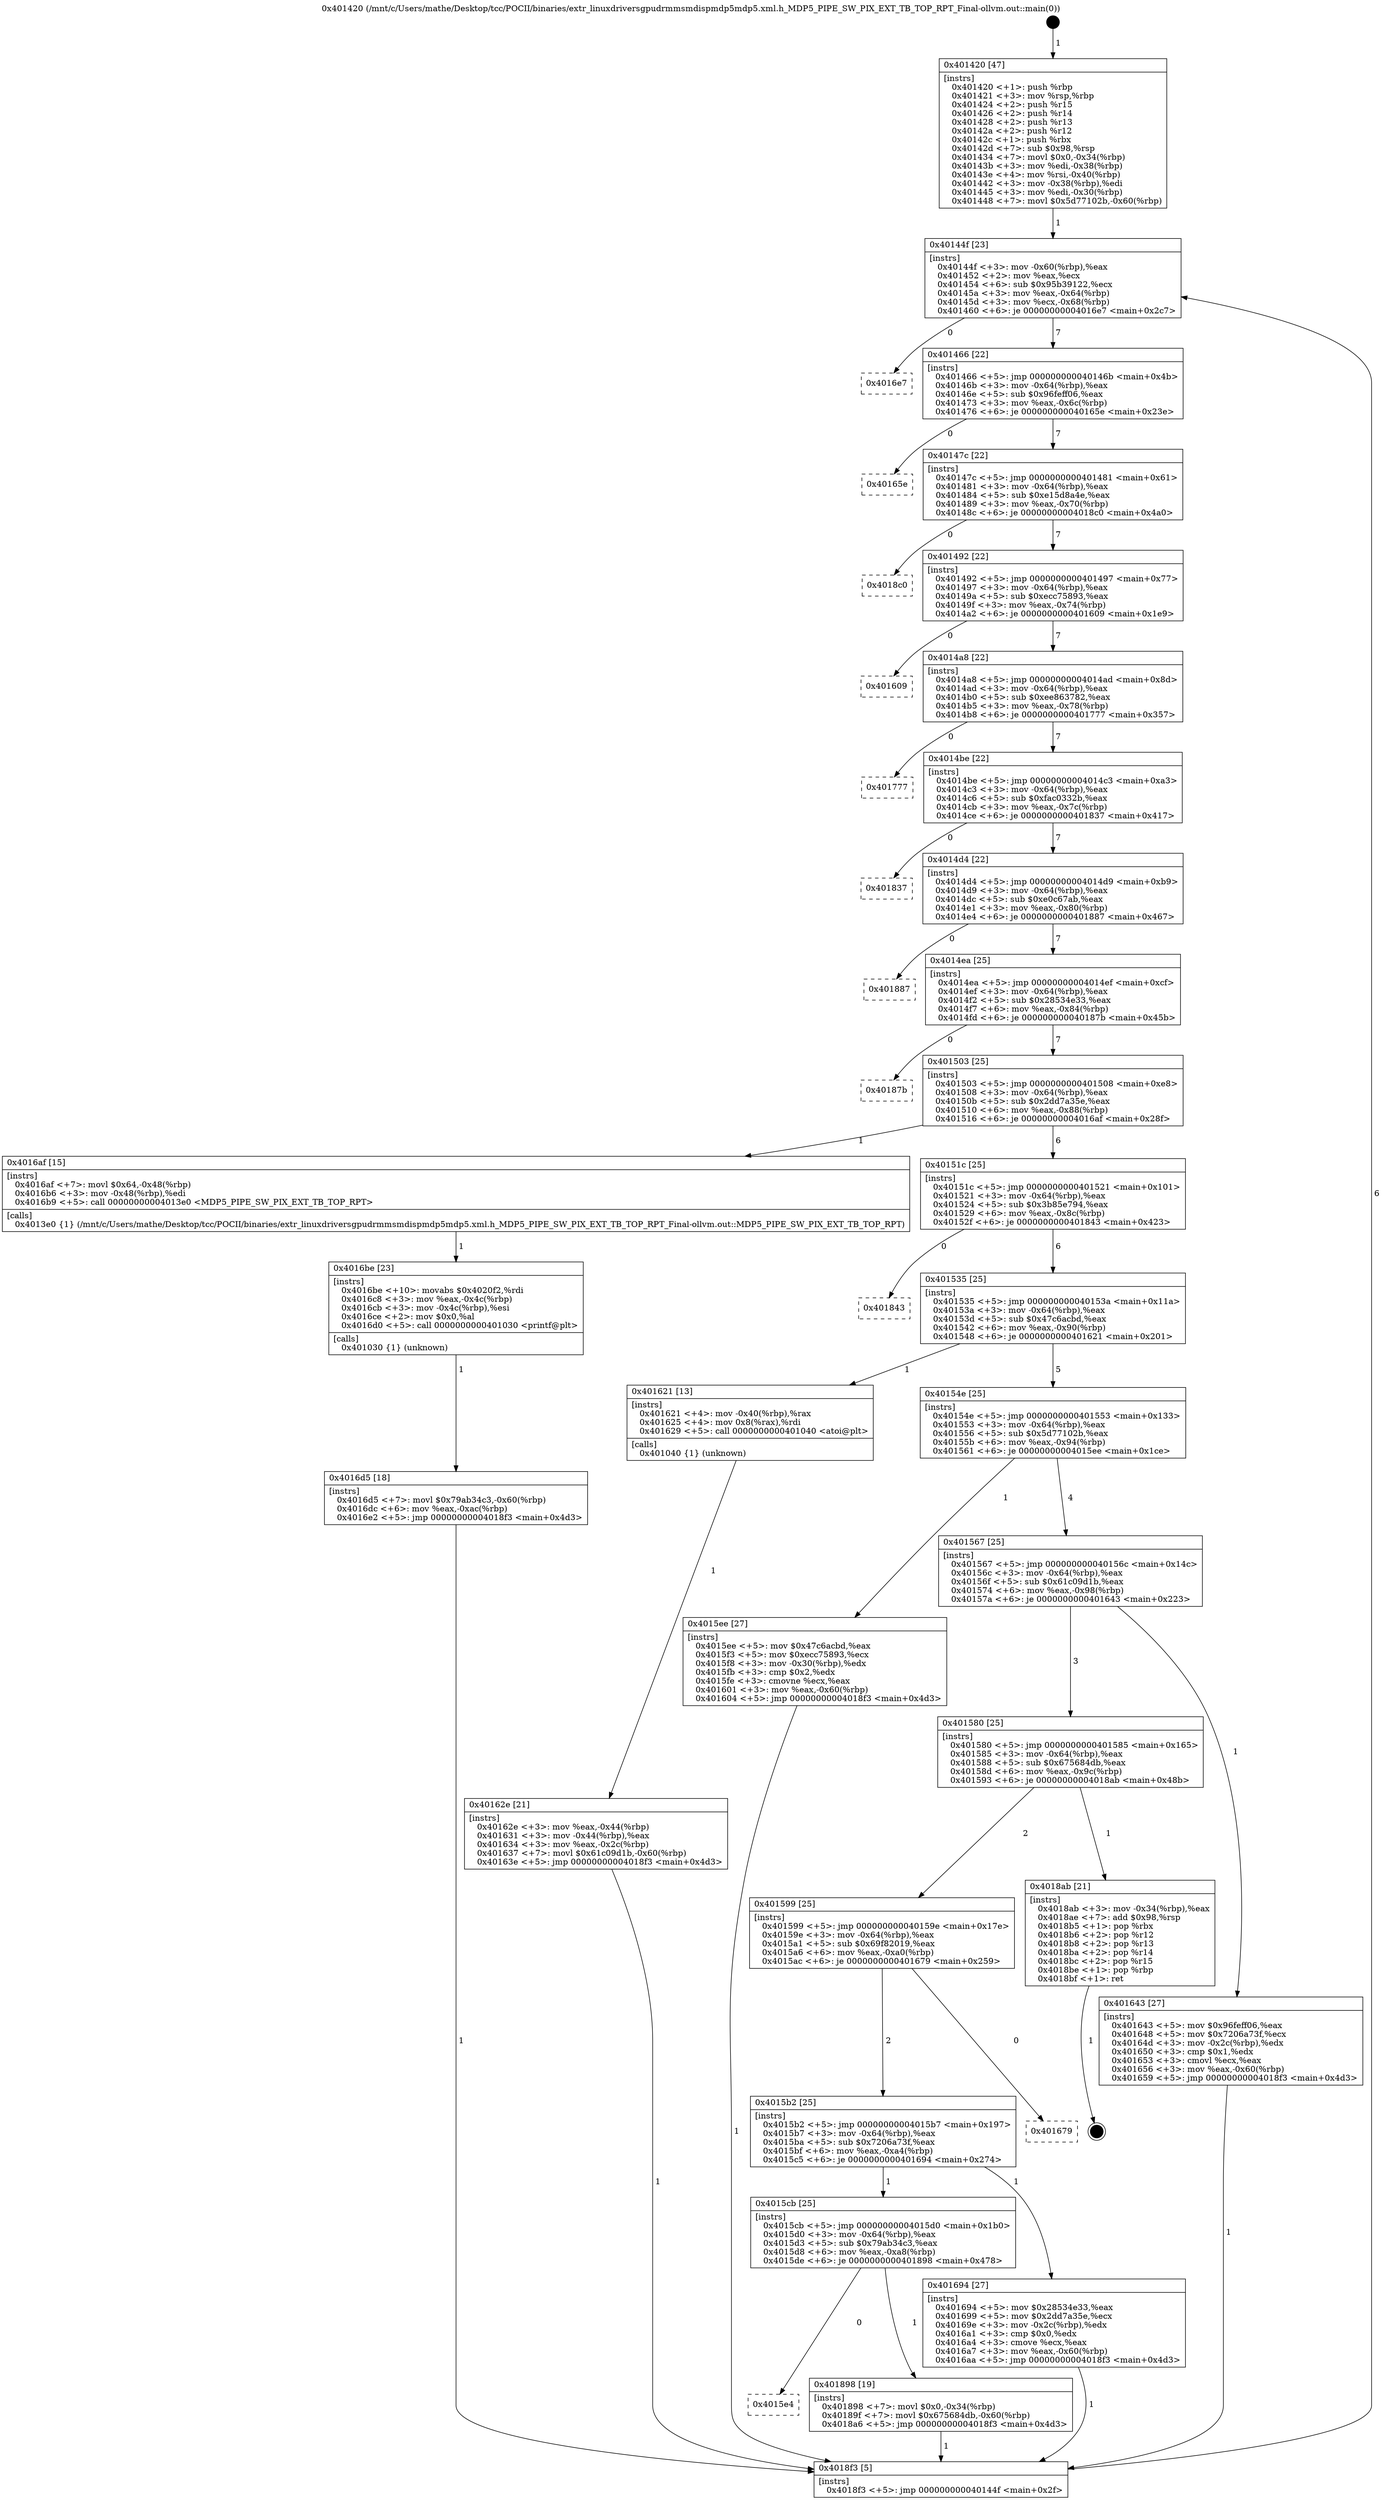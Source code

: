 digraph "0x401420" {
  label = "0x401420 (/mnt/c/Users/mathe/Desktop/tcc/POCII/binaries/extr_linuxdriversgpudrmmsmdispmdp5mdp5.xml.h_MDP5_PIPE_SW_PIX_EXT_TB_TOP_RPT_Final-ollvm.out::main(0))"
  labelloc = "t"
  node[shape=record]

  Entry [label="",width=0.3,height=0.3,shape=circle,fillcolor=black,style=filled]
  "0x40144f" [label="{
     0x40144f [23]\l
     | [instrs]\l
     &nbsp;&nbsp;0x40144f \<+3\>: mov -0x60(%rbp),%eax\l
     &nbsp;&nbsp;0x401452 \<+2\>: mov %eax,%ecx\l
     &nbsp;&nbsp;0x401454 \<+6\>: sub $0x95b39122,%ecx\l
     &nbsp;&nbsp;0x40145a \<+3\>: mov %eax,-0x64(%rbp)\l
     &nbsp;&nbsp;0x40145d \<+3\>: mov %ecx,-0x68(%rbp)\l
     &nbsp;&nbsp;0x401460 \<+6\>: je 00000000004016e7 \<main+0x2c7\>\l
  }"]
  "0x4016e7" [label="{
     0x4016e7\l
  }", style=dashed]
  "0x401466" [label="{
     0x401466 [22]\l
     | [instrs]\l
     &nbsp;&nbsp;0x401466 \<+5\>: jmp 000000000040146b \<main+0x4b\>\l
     &nbsp;&nbsp;0x40146b \<+3\>: mov -0x64(%rbp),%eax\l
     &nbsp;&nbsp;0x40146e \<+5\>: sub $0x96feff06,%eax\l
     &nbsp;&nbsp;0x401473 \<+3\>: mov %eax,-0x6c(%rbp)\l
     &nbsp;&nbsp;0x401476 \<+6\>: je 000000000040165e \<main+0x23e\>\l
  }"]
  Exit [label="",width=0.3,height=0.3,shape=circle,fillcolor=black,style=filled,peripheries=2]
  "0x40165e" [label="{
     0x40165e\l
  }", style=dashed]
  "0x40147c" [label="{
     0x40147c [22]\l
     | [instrs]\l
     &nbsp;&nbsp;0x40147c \<+5\>: jmp 0000000000401481 \<main+0x61\>\l
     &nbsp;&nbsp;0x401481 \<+3\>: mov -0x64(%rbp),%eax\l
     &nbsp;&nbsp;0x401484 \<+5\>: sub $0xe15d8a4e,%eax\l
     &nbsp;&nbsp;0x401489 \<+3\>: mov %eax,-0x70(%rbp)\l
     &nbsp;&nbsp;0x40148c \<+6\>: je 00000000004018c0 \<main+0x4a0\>\l
  }"]
  "0x4015e4" [label="{
     0x4015e4\l
  }", style=dashed]
  "0x4018c0" [label="{
     0x4018c0\l
  }", style=dashed]
  "0x401492" [label="{
     0x401492 [22]\l
     | [instrs]\l
     &nbsp;&nbsp;0x401492 \<+5\>: jmp 0000000000401497 \<main+0x77\>\l
     &nbsp;&nbsp;0x401497 \<+3\>: mov -0x64(%rbp),%eax\l
     &nbsp;&nbsp;0x40149a \<+5\>: sub $0xecc75893,%eax\l
     &nbsp;&nbsp;0x40149f \<+3\>: mov %eax,-0x74(%rbp)\l
     &nbsp;&nbsp;0x4014a2 \<+6\>: je 0000000000401609 \<main+0x1e9\>\l
  }"]
  "0x401898" [label="{
     0x401898 [19]\l
     | [instrs]\l
     &nbsp;&nbsp;0x401898 \<+7\>: movl $0x0,-0x34(%rbp)\l
     &nbsp;&nbsp;0x40189f \<+7\>: movl $0x675684db,-0x60(%rbp)\l
     &nbsp;&nbsp;0x4018a6 \<+5\>: jmp 00000000004018f3 \<main+0x4d3\>\l
  }"]
  "0x401609" [label="{
     0x401609\l
  }", style=dashed]
  "0x4014a8" [label="{
     0x4014a8 [22]\l
     | [instrs]\l
     &nbsp;&nbsp;0x4014a8 \<+5\>: jmp 00000000004014ad \<main+0x8d\>\l
     &nbsp;&nbsp;0x4014ad \<+3\>: mov -0x64(%rbp),%eax\l
     &nbsp;&nbsp;0x4014b0 \<+5\>: sub $0xee863782,%eax\l
     &nbsp;&nbsp;0x4014b5 \<+3\>: mov %eax,-0x78(%rbp)\l
     &nbsp;&nbsp;0x4014b8 \<+6\>: je 0000000000401777 \<main+0x357\>\l
  }"]
  "0x4016d5" [label="{
     0x4016d5 [18]\l
     | [instrs]\l
     &nbsp;&nbsp;0x4016d5 \<+7\>: movl $0x79ab34c3,-0x60(%rbp)\l
     &nbsp;&nbsp;0x4016dc \<+6\>: mov %eax,-0xac(%rbp)\l
     &nbsp;&nbsp;0x4016e2 \<+5\>: jmp 00000000004018f3 \<main+0x4d3\>\l
  }"]
  "0x401777" [label="{
     0x401777\l
  }", style=dashed]
  "0x4014be" [label="{
     0x4014be [22]\l
     | [instrs]\l
     &nbsp;&nbsp;0x4014be \<+5\>: jmp 00000000004014c3 \<main+0xa3\>\l
     &nbsp;&nbsp;0x4014c3 \<+3\>: mov -0x64(%rbp),%eax\l
     &nbsp;&nbsp;0x4014c6 \<+5\>: sub $0xfac0332b,%eax\l
     &nbsp;&nbsp;0x4014cb \<+3\>: mov %eax,-0x7c(%rbp)\l
     &nbsp;&nbsp;0x4014ce \<+6\>: je 0000000000401837 \<main+0x417\>\l
  }"]
  "0x4016be" [label="{
     0x4016be [23]\l
     | [instrs]\l
     &nbsp;&nbsp;0x4016be \<+10\>: movabs $0x4020f2,%rdi\l
     &nbsp;&nbsp;0x4016c8 \<+3\>: mov %eax,-0x4c(%rbp)\l
     &nbsp;&nbsp;0x4016cb \<+3\>: mov -0x4c(%rbp),%esi\l
     &nbsp;&nbsp;0x4016ce \<+2\>: mov $0x0,%al\l
     &nbsp;&nbsp;0x4016d0 \<+5\>: call 0000000000401030 \<printf@plt\>\l
     | [calls]\l
     &nbsp;&nbsp;0x401030 \{1\} (unknown)\l
  }"]
  "0x401837" [label="{
     0x401837\l
  }", style=dashed]
  "0x4014d4" [label="{
     0x4014d4 [22]\l
     | [instrs]\l
     &nbsp;&nbsp;0x4014d4 \<+5\>: jmp 00000000004014d9 \<main+0xb9\>\l
     &nbsp;&nbsp;0x4014d9 \<+3\>: mov -0x64(%rbp),%eax\l
     &nbsp;&nbsp;0x4014dc \<+5\>: sub $0xe0c67ab,%eax\l
     &nbsp;&nbsp;0x4014e1 \<+3\>: mov %eax,-0x80(%rbp)\l
     &nbsp;&nbsp;0x4014e4 \<+6\>: je 0000000000401887 \<main+0x467\>\l
  }"]
  "0x4015cb" [label="{
     0x4015cb [25]\l
     | [instrs]\l
     &nbsp;&nbsp;0x4015cb \<+5\>: jmp 00000000004015d0 \<main+0x1b0\>\l
     &nbsp;&nbsp;0x4015d0 \<+3\>: mov -0x64(%rbp),%eax\l
     &nbsp;&nbsp;0x4015d3 \<+5\>: sub $0x79ab34c3,%eax\l
     &nbsp;&nbsp;0x4015d8 \<+6\>: mov %eax,-0xa8(%rbp)\l
     &nbsp;&nbsp;0x4015de \<+6\>: je 0000000000401898 \<main+0x478\>\l
  }"]
  "0x401887" [label="{
     0x401887\l
  }", style=dashed]
  "0x4014ea" [label="{
     0x4014ea [25]\l
     | [instrs]\l
     &nbsp;&nbsp;0x4014ea \<+5\>: jmp 00000000004014ef \<main+0xcf\>\l
     &nbsp;&nbsp;0x4014ef \<+3\>: mov -0x64(%rbp),%eax\l
     &nbsp;&nbsp;0x4014f2 \<+5\>: sub $0x28534e33,%eax\l
     &nbsp;&nbsp;0x4014f7 \<+6\>: mov %eax,-0x84(%rbp)\l
     &nbsp;&nbsp;0x4014fd \<+6\>: je 000000000040187b \<main+0x45b\>\l
  }"]
  "0x401694" [label="{
     0x401694 [27]\l
     | [instrs]\l
     &nbsp;&nbsp;0x401694 \<+5\>: mov $0x28534e33,%eax\l
     &nbsp;&nbsp;0x401699 \<+5\>: mov $0x2dd7a35e,%ecx\l
     &nbsp;&nbsp;0x40169e \<+3\>: mov -0x2c(%rbp),%edx\l
     &nbsp;&nbsp;0x4016a1 \<+3\>: cmp $0x0,%edx\l
     &nbsp;&nbsp;0x4016a4 \<+3\>: cmove %ecx,%eax\l
     &nbsp;&nbsp;0x4016a7 \<+3\>: mov %eax,-0x60(%rbp)\l
     &nbsp;&nbsp;0x4016aa \<+5\>: jmp 00000000004018f3 \<main+0x4d3\>\l
  }"]
  "0x40187b" [label="{
     0x40187b\l
  }", style=dashed]
  "0x401503" [label="{
     0x401503 [25]\l
     | [instrs]\l
     &nbsp;&nbsp;0x401503 \<+5\>: jmp 0000000000401508 \<main+0xe8\>\l
     &nbsp;&nbsp;0x401508 \<+3\>: mov -0x64(%rbp),%eax\l
     &nbsp;&nbsp;0x40150b \<+5\>: sub $0x2dd7a35e,%eax\l
     &nbsp;&nbsp;0x401510 \<+6\>: mov %eax,-0x88(%rbp)\l
     &nbsp;&nbsp;0x401516 \<+6\>: je 00000000004016af \<main+0x28f\>\l
  }"]
  "0x4015b2" [label="{
     0x4015b2 [25]\l
     | [instrs]\l
     &nbsp;&nbsp;0x4015b2 \<+5\>: jmp 00000000004015b7 \<main+0x197\>\l
     &nbsp;&nbsp;0x4015b7 \<+3\>: mov -0x64(%rbp),%eax\l
     &nbsp;&nbsp;0x4015ba \<+5\>: sub $0x7206a73f,%eax\l
     &nbsp;&nbsp;0x4015bf \<+6\>: mov %eax,-0xa4(%rbp)\l
     &nbsp;&nbsp;0x4015c5 \<+6\>: je 0000000000401694 \<main+0x274\>\l
  }"]
  "0x4016af" [label="{
     0x4016af [15]\l
     | [instrs]\l
     &nbsp;&nbsp;0x4016af \<+7\>: movl $0x64,-0x48(%rbp)\l
     &nbsp;&nbsp;0x4016b6 \<+3\>: mov -0x48(%rbp),%edi\l
     &nbsp;&nbsp;0x4016b9 \<+5\>: call 00000000004013e0 \<MDP5_PIPE_SW_PIX_EXT_TB_TOP_RPT\>\l
     | [calls]\l
     &nbsp;&nbsp;0x4013e0 \{1\} (/mnt/c/Users/mathe/Desktop/tcc/POCII/binaries/extr_linuxdriversgpudrmmsmdispmdp5mdp5.xml.h_MDP5_PIPE_SW_PIX_EXT_TB_TOP_RPT_Final-ollvm.out::MDP5_PIPE_SW_PIX_EXT_TB_TOP_RPT)\l
  }"]
  "0x40151c" [label="{
     0x40151c [25]\l
     | [instrs]\l
     &nbsp;&nbsp;0x40151c \<+5\>: jmp 0000000000401521 \<main+0x101\>\l
     &nbsp;&nbsp;0x401521 \<+3\>: mov -0x64(%rbp),%eax\l
     &nbsp;&nbsp;0x401524 \<+5\>: sub $0x3b85e794,%eax\l
     &nbsp;&nbsp;0x401529 \<+6\>: mov %eax,-0x8c(%rbp)\l
     &nbsp;&nbsp;0x40152f \<+6\>: je 0000000000401843 \<main+0x423\>\l
  }"]
  "0x401679" [label="{
     0x401679\l
  }", style=dashed]
  "0x401843" [label="{
     0x401843\l
  }", style=dashed]
  "0x401535" [label="{
     0x401535 [25]\l
     | [instrs]\l
     &nbsp;&nbsp;0x401535 \<+5\>: jmp 000000000040153a \<main+0x11a\>\l
     &nbsp;&nbsp;0x40153a \<+3\>: mov -0x64(%rbp),%eax\l
     &nbsp;&nbsp;0x40153d \<+5\>: sub $0x47c6acbd,%eax\l
     &nbsp;&nbsp;0x401542 \<+6\>: mov %eax,-0x90(%rbp)\l
     &nbsp;&nbsp;0x401548 \<+6\>: je 0000000000401621 \<main+0x201\>\l
  }"]
  "0x401599" [label="{
     0x401599 [25]\l
     | [instrs]\l
     &nbsp;&nbsp;0x401599 \<+5\>: jmp 000000000040159e \<main+0x17e\>\l
     &nbsp;&nbsp;0x40159e \<+3\>: mov -0x64(%rbp),%eax\l
     &nbsp;&nbsp;0x4015a1 \<+5\>: sub $0x69f82019,%eax\l
     &nbsp;&nbsp;0x4015a6 \<+6\>: mov %eax,-0xa0(%rbp)\l
     &nbsp;&nbsp;0x4015ac \<+6\>: je 0000000000401679 \<main+0x259\>\l
  }"]
  "0x401621" [label="{
     0x401621 [13]\l
     | [instrs]\l
     &nbsp;&nbsp;0x401621 \<+4\>: mov -0x40(%rbp),%rax\l
     &nbsp;&nbsp;0x401625 \<+4\>: mov 0x8(%rax),%rdi\l
     &nbsp;&nbsp;0x401629 \<+5\>: call 0000000000401040 \<atoi@plt\>\l
     | [calls]\l
     &nbsp;&nbsp;0x401040 \{1\} (unknown)\l
  }"]
  "0x40154e" [label="{
     0x40154e [25]\l
     | [instrs]\l
     &nbsp;&nbsp;0x40154e \<+5\>: jmp 0000000000401553 \<main+0x133\>\l
     &nbsp;&nbsp;0x401553 \<+3\>: mov -0x64(%rbp),%eax\l
     &nbsp;&nbsp;0x401556 \<+5\>: sub $0x5d77102b,%eax\l
     &nbsp;&nbsp;0x40155b \<+6\>: mov %eax,-0x94(%rbp)\l
     &nbsp;&nbsp;0x401561 \<+6\>: je 00000000004015ee \<main+0x1ce\>\l
  }"]
  "0x4018ab" [label="{
     0x4018ab [21]\l
     | [instrs]\l
     &nbsp;&nbsp;0x4018ab \<+3\>: mov -0x34(%rbp),%eax\l
     &nbsp;&nbsp;0x4018ae \<+7\>: add $0x98,%rsp\l
     &nbsp;&nbsp;0x4018b5 \<+1\>: pop %rbx\l
     &nbsp;&nbsp;0x4018b6 \<+2\>: pop %r12\l
     &nbsp;&nbsp;0x4018b8 \<+2\>: pop %r13\l
     &nbsp;&nbsp;0x4018ba \<+2\>: pop %r14\l
     &nbsp;&nbsp;0x4018bc \<+2\>: pop %r15\l
     &nbsp;&nbsp;0x4018be \<+1\>: pop %rbp\l
     &nbsp;&nbsp;0x4018bf \<+1\>: ret\l
  }"]
  "0x4015ee" [label="{
     0x4015ee [27]\l
     | [instrs]\l
     &nbsp;&nbsp;0x4015ee \<+5\>: mov $0x47c6acbd,%eax\l
     &nbsp;&nbsp;0x4015f3 \<+5\>: mov $0xecc75893,%ecx\l
     &nbsp;&nbsp;0x4015f8 \<+3\>: mov -0x30(%rbp),%edx\l
     &nbsp;&nbsp;0x4015fb \<+3\>: cmp $0x2,%edx\l
     &nbsp;&nbsp;0x4015fe \<+3\>: cmovne %ecx,%eax\l
     &nbsp;&nbsp;0x401601 \<+3\>: mov %eax,-0x60(%rbp)\l
     &nbsp;&nbsp;0x401604 \<+5\>: jmp 00000000004018f3 \<main+0x4d3\>\l
  }"]
  "0x401567" [label="{
     0x401567 [25]\l
     | [instrs]\l
     &nbsp;&nbsp;0x401567 \<+5\>: jmp 000000000040156c \<main+0x14c\>\l
     &nbsp;&nbsp;0x40156c \<+3\>: mov -0x64(%rbp),%eax\l
     &nbsp;&nbsp;0x40156f \<+5\>: sub $0x61c09d1b,%eax\l
     &nbsp;&nbsp;0x401574 \<+6\>: mov %eax,-0x98(%rbp)\l
     &nbsp;&nbsp;0x40157a \<+6\>: je 0000000000401643 \<main+0x223\>\l
  }"]
  "0x4018f3" [label="{
     0x4018f3 [5]\l
     | [instrs]\l
     &nbsp;&nbsp;0x4018f3 \<+5\>: jmp 000000000040144f \<main+0x2f\>\l
  }"]
  "0x401420" [label="{
     0x401420 [47]\l
     | [instrs]\l
     &nbsp;&nbsp;0x401420 \<+1\>: push %rbp\l
     &nbsp;&nbsp;0x401421 \<+3\>: mov %rsp,%rbp\l
     &nbsp;&nbsp;0x401424 \<+2\>: push %r15\l
     &nbsp;&nbsp;0x401426 \<+2\>: push %r14\l
     &nbsp;&nbsp;0x401428 \<+2\>: push %r13\l
     &nbsp;&nbsp;0x40142a \<+2\>: push %r12\l
     &nbsp;&nbsp;0x40142c \<+1\>: push %rbx\l
     &nbsp;&nbsp;0x40142d \<+7\>: sub $0x98,%rsp\l
     &nbsp;&nbsp;0x401434 \<+7\>: movl $0x0,-0x34(%rbp)\l
     &nbsp;&nbsp;0x40143b \<+3\>: mov %edi,-0x38(%rbp)\l
     &nbsp;&nbsp;0x40143e \<+4\>: mov %rsi,-0x40(%rbp)\l
     &nbsp;&nbsp;0x401442 \<+3\>: mov -0x38(%rbp),%edi\l
     &nbsp;&nbsp;0x401445 \<+3\>: mov %edi,-0x30(%rbp)\l
     &nbsp;&nbsp;0x401448 \<+7\>: movl $0x5d77102b,-0x60(%rbp)\l
  }"]
  "0x40162e" [label="{
     0x40162e [21]\l
     | [instrs]\l
     &nbsp;&nbsp;0x40162e \<+3\>: mov %eax,-0x44(%rbp)\l
     &nbsp;&nbsp;0x401631 \<+3\>: mov -0x44(%rbp),%eax\l
     &nbsp;&nbsp;0x401634 \<+3\>: mov %eax,-0x2c(%rbp)\l
     &nbsp;&nbsp;0x401637 \<+7\>: movl $0x61c09d1b,-0x60(%rbp)\l
     &nbsp;&nbsp;0x40163e \<+5\>: jmp 00000000004018f3 \<main+0x4d3\>\l
  }"]
  "0x401580" [label="{
     0x401580 [25]\l
     | [instrs]\l
     &nbsp;&nbsp;0x401580 \<+5\>: jmp 0000000000401585 \<main+0x165\>\l
     &nbsp;&nbsp;0x401585 \<+3\>: mov -0x64(%rbp),%eax\l
     &nbsp;&nbsp;0x401588 \<+5\>: sub $0x675684db,%eax\l
     &nbsp;&nbsp;0x40158d \<+6\>: mov %eax,-0x9c(%rbp)\l
     &nbsp;&nbsp;0x401593 \<+6\>: je 00000000004018ab \<main+0x48b\>\l
  }"]
  "0x401643" [label="{
     0x401643 [27]\l
     | [instrs]\l
     &nbsp;&nbsp;0x401643 \<+5\>: mov $0x96feff06,%eax\l
     &nbsp;&nbsp;0x401648 \<+5\>: mov $0x7206a73f,%ecx\l
     &nbsp;&nbsp;0x40164d \<+3\>: mov -0x2c(%rbp),%edx\l
     &nbsp;&nbsp;0x401650 \<+3\>: cmp $0x1,%edx\l
     &nbsp;&nbsp;0x401653 \<+3\>: cmovl %ecx,%eax\l
     &nbsp;&nbsp;0x401656 \<+3\>: mov %eax,-0x60(%rbp)\l
     &nbsp;&nbsp;0x401659 \<+5\>: jmp 00000000004018f3 \<main+0x4d3\>\l
  }"]
  Entry -> "0x401420" [label=" 1"]
  "0x40144f" -> "0x4016e7" [label=" 0"]
  "0x40144f" -> "0x401466" [label=" 7"]
  "0x4018ab" -> Exit [label=" 1"]
  "0x401466" -> "0x40165e" [label=" 0"]
  "0x401466" -> "0x40147c" [label=" 7"]
  "0x401898" -> "0x4018f3" [label=" 1"]
  "0x40147c" -> "0x4018c0" [label=" 0"]
  "0x40147c" -> "0x401492" [label=" 7"]
  "0x4015cb" -> "0x4015e4" [label=" 0"]
  "0x401492" -> "0x401609" [label=" 0"]
  "0x401492" -> "0x4014a8" [label=" 7"]
  "0x4015cb" -> "0x401898" [label=" 1"]
  "0x4014a8" -> "0x401777" [label=" 0"]
  "0x4014a8" -> "0x4014be" [label=" 7"]
  "0x4016d5" -> "0x4018f3" [label=" 1"]
  "0x4014be" -> "0x401837" [label=" 0"]
  "0x4014be" -> "0x4014d4" [label=" 7"]
  "0x4016be" -> "0x4016d5" [label=" 1"]
  "0x4014d4" -> "0x401887" [label=" 0"]
  "0x4014d4" -> "0x4014ea" [label=" 7"]
  "0x4016af" -> "0x4016be" [label=" 1"]
  "0x4014ea" -> "0x40187b" [label=" 0"]
  "0x4014ea" -> "0x401503" [label=" 7"]
  "0x401694" -> "0x4018f3" [label=" 1"]
  "0x401503" -> "0x4016af" [label=" 1"]
  "0x401503" -> "0x40151c" [label=" 6"]
  "0x4015b2" -> "0x401694" [label=" 1"]
  "0x40151c" -> "0x401843" [label=" 0"]
  "0x40151c" -> "0x401535" [label=" 6"]
  "0x4015b2" -> "0x4015cb" [label=" 1"]
  "0x401535" -> "0x401621" [label=" 1"]
  "0x401535" -> "0x40154e" [label=" 5"]
  "0x401599" -> "0x401679" [label=" 0"]
  "0x40154e" -> "0x4015ee" [label=" 1"]
  "0x40154e" -> "0x401567" [label=" 4"]
  "0x4015ee" -> "0x4018f3" [label=" 1"]
  "0x401420" -> "0x40144f" [label=" 1"]
  "0x4018f3" -> "0x40144f" [label=" 6"]
  "0x401621" -> "0x40162e" [label=" 1"]
  "0x40162e" -> "0x4018f3" [label=" 1"]
  "0x401599" -> "0x4015b2" [label=" 2"]
  "0x401567" -> "0x401643" [label=" 1"]
  "0x401567" -> "0x401580" [label=" 3"]
  "0x401643" -> "0x4018f3" [label=" 1"]
  "0x401580" -> "0x401599" [label=" 2"]
  "0x401580" -> "0x4018ab" [label=" 1"]
}
